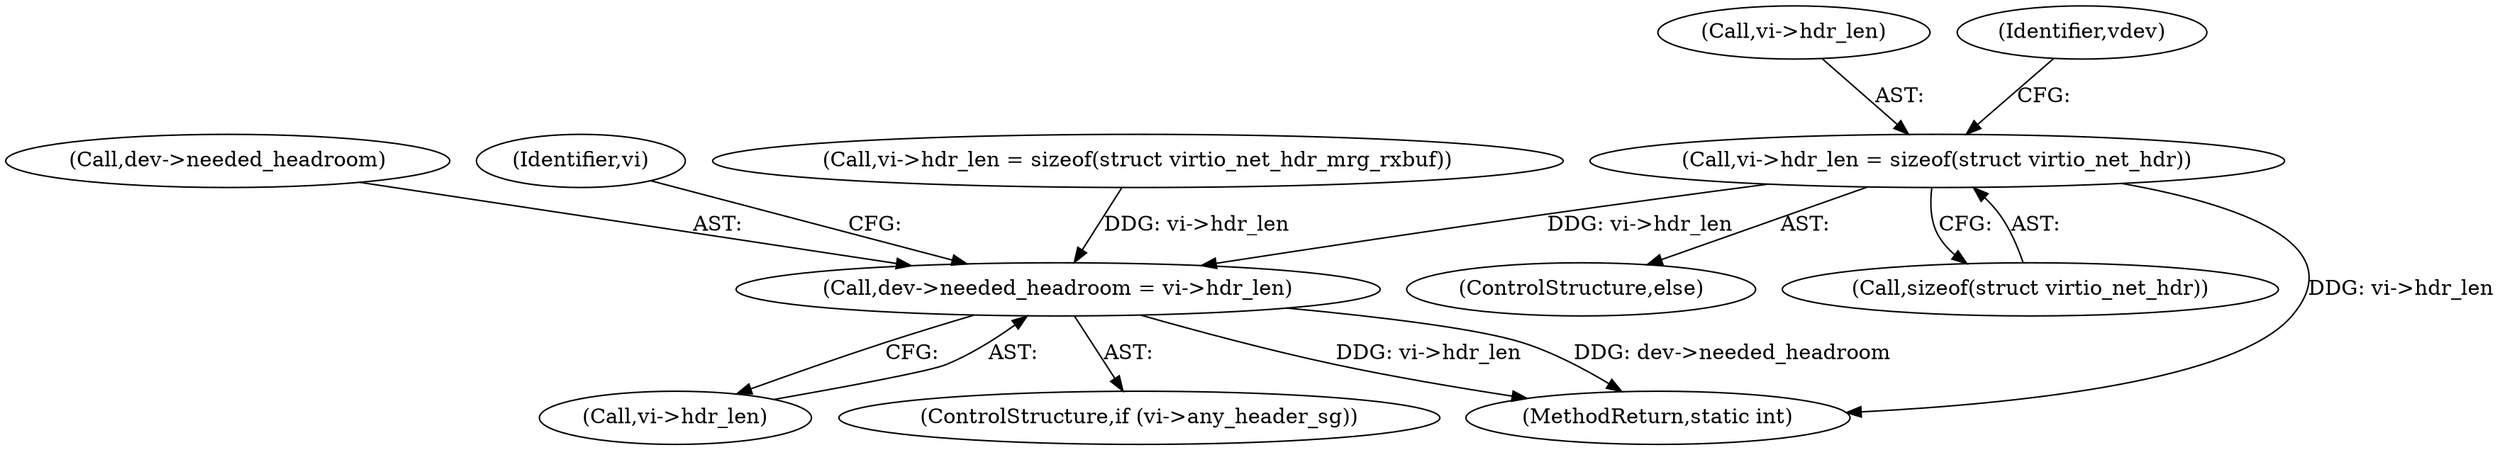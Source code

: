 digraph "0_linux_48900cb6af4282fa0fb6ff4d72a81aa3dadb5c39@API" {
"1000423" [label="(Call,vi->hdr_len = sizeof(struct virtio_net_hdr))"];
"1000455" [label="(Call,dev->needed_headroom = vi->hdr_len)"];
"1000422" [label="(ControlStructure,else)"];
"1000423" [label="(Call,vi->hdr_len = sizeof(struct virtio_net_hdr))"];
"1000459" [label="(Call,vi->hdr_len)"];
"1000427" [label="(Call,sizeof(struct virtio_net_hdr))"];
"1000424" [label="(Call,vi->hdr_len)"];
"1000456" [label="(Call,dev->needed_headroom)"];
"1000464" [label="(Identifier,vi)"];
"1000451" [label="(ControlStructure,if (vi->any_header_sg))"];
"1000455" [label="(Call,dev->needed_headroom = vi->hdr_len)"];
"1000432" [label="(Identifier,vdev)"];
"1000416" [label="(Call,vi->hdr_len = sizeof(struct virtio_net_hdr_mrg_rxbuf))"];
"1000638" [label="(MethodReturn,static int)"];
"1000423" -> "1000422"  [label="AST: "];
"1000423" -> "1000427"  [label="CFG: "];
"1000424" -> "1000423"  [label="AST: "];
"1000427" -> "1000423"  [label="AST: "];
"1000432" -> "1000423"  [label="CFG: "];
"1000423" -> "1000638"  [label="DDG: vi->hdr_len"];
"1000423" -> "1000455"  [label="DDG: vi->hdr_len"];
"1000455" -> "1000451"  [label="AST: "];
"1000455" -> "1000459"  [label="CFG: "];
"1000456" -> "1000455"  [label="AST: "];
"1000459" -> "1000455"  [label="AST: "];
"1000464" -> "1000455"  [label="CFG: "];
"1000455" -> "1000638"  [label="DDG: vi->hdr_len"];
"1000455" -> "1000638"  [label="DDG: dev->needed_headroom"];
"1000416" -> "1000455"  [label="DDG: vi->hdr_len"];
}
